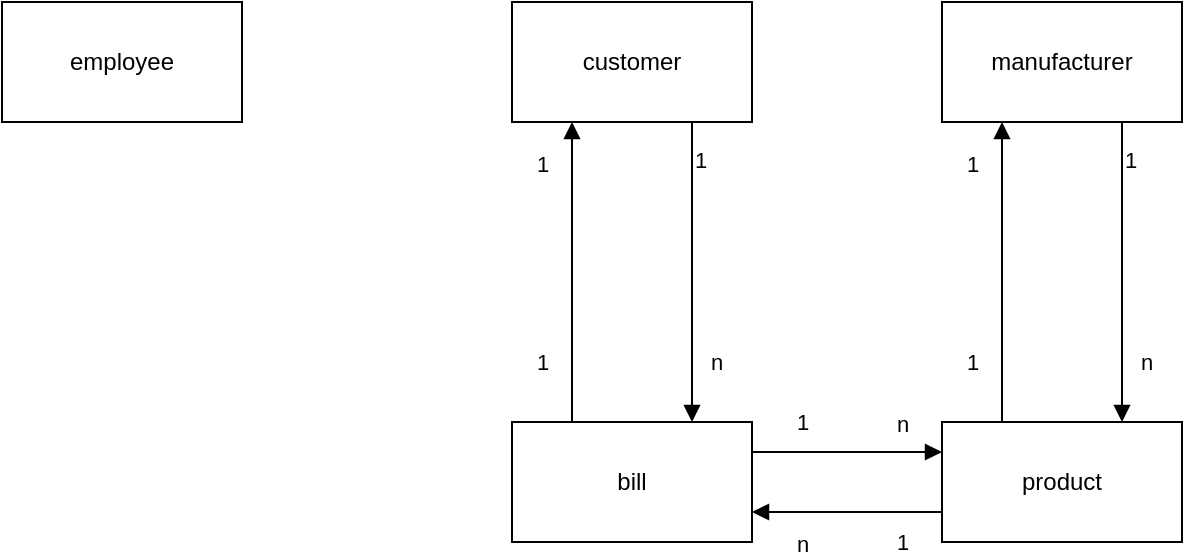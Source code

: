 <mxfile version="15.9.6" type="device"><diagram id="yQLtbLJ9LL_vrXQuFAEf" name="Page-1"><mxGraphModel dx="1258" dy="719" grid="1" gridSize="10" guides="1" tooltips="1" connect="1" arrows="1" fold="1" page="1" pageScale="1" pageWidth="1169" pageHeight="827" math="0" shadow="0"><root><mxCell id="0"/><mxCell id="1" parent="0"/><mxCell id="p_kx8DPH2XzCt1dfvZhw-1" value="employee" style="rounded=0;whiteSpace=wrap;html=1;" parent="1" vertex="1"><mxGeometry x="210" y="130" width="120" height="60" as="geometry"/></mxCell><mxCell id="p_kx8DPH2XzCt1dfvZhw-2" value="customer" style="rounded=0;whiteSpace=wrap;html=1;" parent="1" vertex="1"><mxGeometry x="465" y="130" width="120" height="60" as="geometry"/></mxCell><mxCell id="p_kx8DPH2XzCt1dfvZhw-4" value="bill" style="rounded=0;whiteSpace=wrap;html=1;" parent="1" vertex="1"><mxGeometry x="465" y="340" width="120" height="60" as="geometry"/></mxCell><mxCell id="p_kx8DPH2XzCt1dfvZhw-6" value="1" style="html=1;verticalAlign=bottom;endArrow=block;rounded=0;exitX=0.25;exitY=0;exitDx=0;exitDy=0;entryX=0.25;entryY=1;entryDx=0;entryDy=0;" parent="1" source="p_kx8DPH2XzCt1dfvZhw-4" target="p_kx8DPH2XzCt1dfvZhw-2" edge="1"><mxGeometry x="0.6" y="15" width="80" relative="1" as="geometry"><mxPoint x="500" y="300" as="sourcePoint"/><mxPoint x="580" y="300" as="targetPoint"/><mxPoint as="offset"/></mxGeometry></mxCell><mxCell id="p_kx8DPH2XzCt1dfvZhw-8" value="1" style="edgeLabel;html=1;align=center;verticalAlign=middle;resizable=0;points=[];" parent="p_kx8DPH2XzCt1dfvZhw-6" vertex="1" connectable="0"><mxGeometry x="-0.409" y="-2" relative="1" as="geometry"><mxPoint x="-17" y="14" as="offset"/></mxGeometry></mxCell><mxCell id="p_kx8DPH2XzCt1dfvZhw-9" value="n" style="html=1;verticalAlign=bottom;endArrow=block;rounded=0;exitX=0.75;exitY=1;exitDx=0;exitDy=0;entryX=0.75;entryY=0;entryDx=0;entryDy=0;" parent="1" source="p_kx8DPH2XzCt1dfvZhw-2" target="p_kx8DPH2XzCt1dfvZhw-4" edge="1"><mxGeometry x="0.723" y="12" width="80" relative="1" as="geometry"><mxPoint x="550" y="350" as="sourcePoint"/><mxPoint x="550" y="200" as="targetPoint"/><mxPoint as="offset"/></mxGeometry></mxCell><mxCell id="p_kx8DPH2XzCt1dfvZhw-10" value="1" style="edgeLabel;html=1;align=center;verticalAlign=middle;resizable=0;points=[];" parent="p_kx8DPH2XzCt1dfvZhw-9" vertex="1" connectable="0"><mxGeometry x="-0.409" y="-2" relative="1" as="geometry"><mxPoint x="6" y="-26" as="offset"/></mxGeometry></mxCell><mxCell id="p_kx8DPH2XzCt1dfvZhw-11" value="manufacturer" style="rounded=0;whiteSpace=wrap;html=1;" parent="1" vertex="1"><mxGeometry x="680" y="130" width="120" height="60" as="geometry"/></mxCell><mxCell id="p_kx8DPH2XzCt1dfvZhw-12" value="product" style="rounded=0;whiteSpace=wrap;html=1;" parent="1" vertex="1"><mxGeometry x="680" y="340" width="120" height="60" as="geometry"/></mxCell><mxCell id="p_kx8DPH2XzCt1dfvZhw-13" value="1" style="html=1;verticalAlign=bottom;endArrow=block;rounded=0;exitX=0.25;exitY=0;exitDx=0;exitDy=0;entryX=0.25;entryY=1;entryDx=0;entryDy=0;" parent="1" source="p_kx8DPH2XzCt1dfvZhw-12" target="p_kx8DPH2XzCt1dfvZhw-11" edge="1"><mxGeometry x="0.6" y="15" width="80" relative="1" as="geometry"><mxPoint x="715" y="300" as="sourcePoint"/><mxPoint x="795" y="300" as="targetPoint"/><mxPoint as="offset"/></mxGeometry></mxCell><mxCell id="p_kx8DPH2XzCt1dfvZhw-14" value="1" style="edgeLabel;html=1;align=center;verticalAlign=middle;resizable=0;points=[];" parent="p_kx8DPH2XzCt1dfvZhw-13" vertex="1" connectable="0"><mxGeometry x="-0.409" y="-2" relative="1" as="geometry"><mxPoint x="-17" y="14" as="offset"/></mxGeometry></mxCell><mxCell id="p_kx8DPH2XzCt1dfvZhw-15" value="n" style="html=1;verticalAlign=bottom;endArrow=block;rounded=0;exitX=0.75;exitY=1;exitDx=0;exitDy=0;entryX=0.75;entryY=0;entryDx=0;entryDy=0;" parent="1" source="p_kx8DPH2XzCt1dfvZhw-11" target="p_kx8DPH2XzCt1dfvZhw-12" edge="1"><mxGeometry x="0.723" y="12" width="80" relative="1" as="geometry"><mxPoint x="765" y="350" as="sourcePoint"/><mxPoint x="765" y="200" as="targetPoint"/><mxPoint as="offset"/></mxGeometry></mxCell><mxCell id="p_kx8DPH2XzCt1dfvZhw-16" value="1" style="edgeLabel;html=1;align=center;verticalAlign=middle;resizable=0;points=[];" parent="p_kx8DPH2XzCt1dfvZhw-15" vertex="1" connectable="0"><mxGeometry x="-0.409" y="-2" relative="1" as="geometry"><mxPoint x="6" y="-26" as="offset"/></mxGeometry></mxCell><mxCell id="p_kx8DPH2XzCt1dfvZhw-17" value="n" style="html=1;verticalAlign=bottom;endArrow=block;rounded=0;exitX=0;exitY=0.75;exitDx=0;exitDy=0;entryX=1;entryY=0.75;entryDx=0;entryDy=0;" parent="1" source="p_kx8DPH2XzCt1dfvZhw-12" target="p_kx8DPH2XzCt1dfvZhw-4" edge="1"><mxGeometry x="0.474" y="25" width="80" relative="1" as="geometry"><mxPoint x="505" y="350" as="sourcePoint"/><mxPoint x="505" y="200" as="targetPoint"/><mxPoint as="offset"/></mxGeometry></mxCell><mxCell id="p_kx8DPH2XzCt1dfvZhw-18" value="1" style="edgeLabel;html=1;align=center;verticalAlign=middle;resizable=0;points=[];" parent="p_kx8DPH2XzCt1dfvZhw-17" vertex="1" connectable="0"><mxGeometry x="-0.409" y="-2" relative="1" as="geometry"><mxPoint x="8" y="17" as="offset"/></mxGeometry></mxCell><mxCell id="p_kx8DPH2XzCt1dfvZhw-19" value="n" style="html=1;verticalAlign=bottom;endArrow=block;rounded=0;exitX=1;exitY=0.25;exitDx=0;exitDy=0;entryX=0;entryY=0.25;entryDx=0;entryDy=0;" parent="1" source="p_kx8DPH2XzCt1dfvZhw-4" target="p_kx8DPH2XzCt1dfvZhw-12" edge="1"><mxGeometry x="0.579" y="5" width="80" relative="1" as="geometry"><mxPoint x="690" y="395" as="sourcePoint"/><mxPoint x="595" y="395" as="targetPoint"/><mxPoint as="offset"/></mxGeometry></mxCell><mxCell id="p_kx8DPH2XzCt1dfvZhw-20" value="1" style="edgeLabel;html=1;align=center;verticalAlign=middle;resizable=0;points=[];" parent="p_kx8DPH2XzCt1dfvZhw-19" vertex="1" connectable="0"><mxGeometry x="-0.409" y="-2" relative="1" as="geometry"><mxPoint x="-3" y="-17" as="offset"/></mxGeometry></mxCell></root></mxGraphModel></diagram></mxfile>